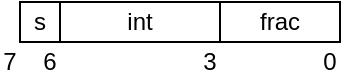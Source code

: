 <mxfile version="27.1.4">
  <diagram name="Page-1" id="DT2D9vsFlRG81VPnREpD">
    <mxGraphModel dx="475" dy="266" grid="1" gridSize="5" guides="1" tooltips="1" connect="1" arrows="1" fold="1" page="1" pageScale="1" pageWidth="850" pageHeight="1100" math="0" shadow="0">
      <root>
        <mxCell id="0" />
        <mxCell id="1" parent="0" />
        <mxCell id="G5-f84QCESc4KO4eGYYg-1" value="s" style="rounded=0;whiteSpace=wrap;html=1;" vertex="1" parent="1">
          <mxGeometry x="280" y="380" width="20" height="20" as="geometry" />
        </mxCell>
        <mxCell id="G5-f84QCESc4KO4eGYYg-2" value="int" style="rounded=0;whiteSpace=wrap;html=1;" vertex="1" parent="1">
          <mxGeometry x="300" y="380" width="80" height="20" as="geometry" />
        </mxCell>
        <mxCell id="G5-f84QCESc4KO4eGYYg-3" value="frac" style="rounded=0;whiteSpace=wrap;html=1;" vertex="1" parent="1">
          <mxGeometry x="380" y="380" width="60" height="20" as="geometry" />
        </mxCell>
        <mxCell id="G5-f84QCESc4KO4eGYYg-13" value="0" style="text;html=1;align=center;verticalAlign=middle;whiteSpace=wrap;rounded=0;" vertex="1" parent="1">
          <mxGeometry x="430" y="405" width="10" height="10" as="geometry" />
        </mxCell>
        <mxCell id="G5-f84QCESc4KO4eGYYg-14" value="7" style="text;html=1;align=center;verticalAlign=middle;whiteSpace=wrap;rounded=0;" vertex="1" parent="1">
          <mxGeometry x="270" y="405" width="10" height="10" as="geometry" />
        </mxCell>
        <mxCell id="G5-f84QCESc4KO4eGYYg-15" value="6" style="text;html=1;align=center;verticalAlign=middle;whiteSpace=wrap;rounded=0;" vertex="1" parent="1">
          <mxGeometry x="290" y="405" width="10" height="10" as="geometry" />
        </mxCell>
        <mxCell id="G5-f84QCESc4KO4eGYYg-17" value="3" style="text;html=1;align=center;verticalAlign=middle;whiteSpace=wrap;rounded=0;" vertex="1" parent="1">
          <mxGeometry x="370" y="405" width="10" height="10" as="geometry" />
        </mxCell>
      </root>
    </mxGraphModel>
  </diagram>
</mxfile>
